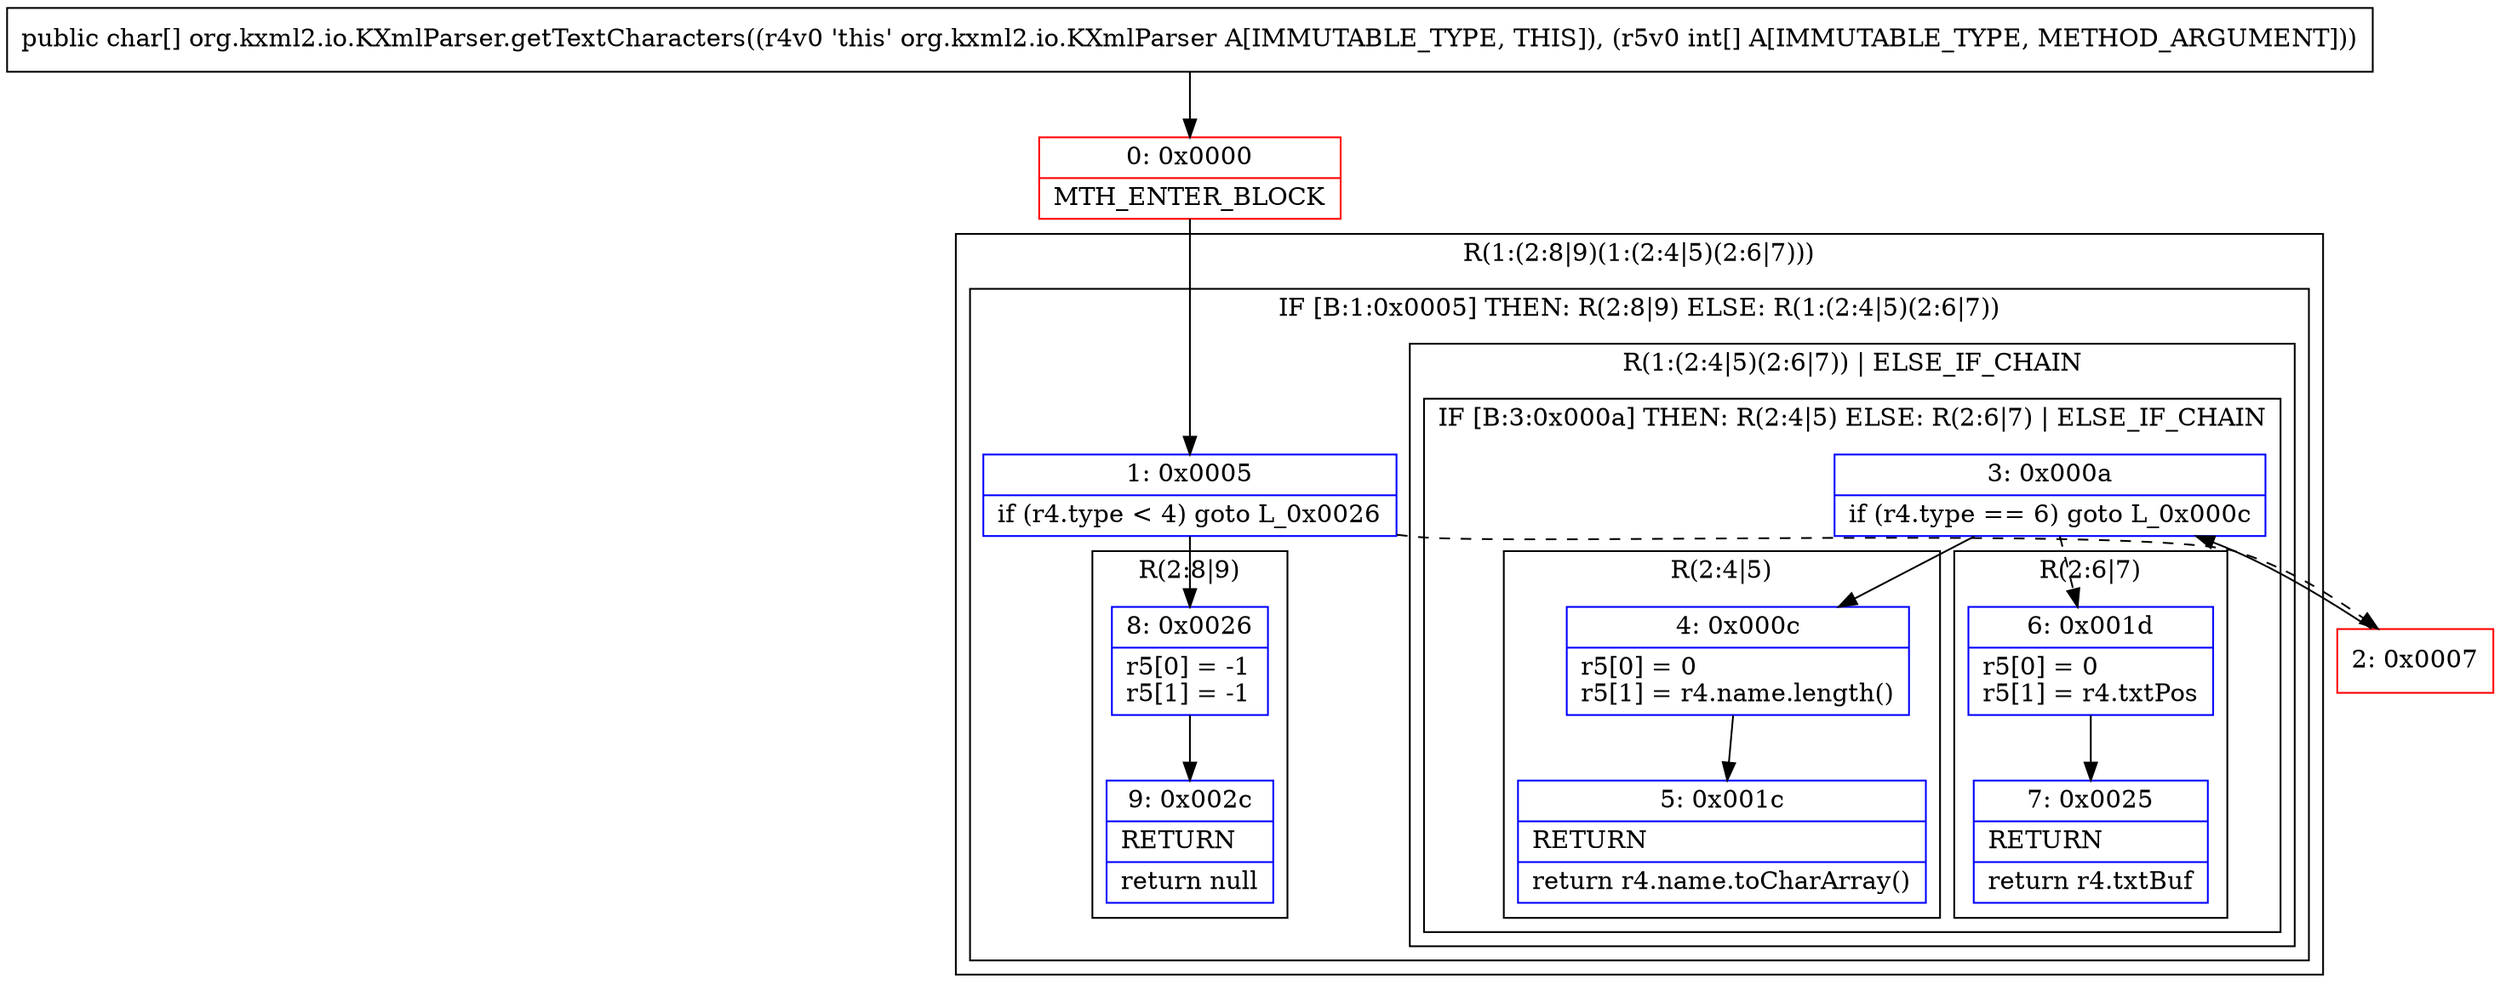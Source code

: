 digraph "CFG fororg.kxml2.io.KXmlParser.getTextCharacters([I)[C" {
subgraph cluster_Region_2140797871 {
label = "R(1:(2:8|9)(1:(2:4|5)(2:6|7)))";
node [shape=record,color=blue];
subgraph cluster_IfRegion_1495759940 {
label = "IF [B:1:0x0005] THEN: R(2:8|9) ELSE: R(1:(2:4|5)(2:6|7))";
node [shape=record,color=blue];
Node_1 [shape=record,label="{1\:\ 0x0005|if (r4.type \< 4) goto L_0x0026\l}"];
subgraph cluster_Region_289638531 {
label = "R(2:8|9)";
node [shape=record,color=blue];
Node_8 [shape=record,label="{8\:\ 0x0026|r5[0] = \-1\lr5[1] = \-1\l}"];
Node_9 [shape=record,label="{9\:\ 0x002c|RETURN\l|return null\l}"];
}
subgraph cluster_Region_311796002 {
label = "R(1:(2:4|5)(2:6|7)) | ELSE_IF_CHAIN\l";
node [shape=record,color=blue];
subgraph cluster_IfRegion_576808028 {
label = "IF [B:3:0x000a] THEN: R(2:4|5) ELSE: R(2:6|7) | ELSE_IF_CHAIN\l";
node [shape=record,color=blue];
Node_3 [shape=record,label="{3\:\ 0x000a|if (r4.type == 6) goto L_0x000c\l}"];
subgraph cluster_Region_1086777608 {
label = "R(2:4|5)";
node [shape=record,color=blue];
Node_4 [shape=record,label="{4\:\ 0x000c|r5[0] = 0\lr5[1] = r4.name.length()\l}"];
Node_5 [shape=record,label="{5\:\ 0x001c|RETURN\l|return r4.name.toCharArray()\l}"];
}
subgraph cluster_Region_1296852483 {
label = "R(2:6|7)";
node [shape=record,color=blue];
Node_6 [shape=record,label="{6\:\ 0x001d|r5[0] = 0\lr5[1] = r4.txtPos\l}"];
Node_7 [shape=record,label="{7\:\ 0x0025|RETURN\l|return r4.txtBuf\l}"];
}
}
}
}
}
Node_0 [shape=record,color=red,label="{0\:\ 0x0000|MTH_ENTER_BLOCK\l}"];
Node_2 [shape=record,color=red,label="{2\:\ 0x0007}"];
MethodNode[shape=record,label="{public char[] org.kxml2.io.KXmlParser.getTextCharacters((r4v0 'this' org.kxml2.io.KXmlParser A[IMMUTABLE_TYPE, THIS]), (r5v0 int[] A[IMMUTABLE_TYPE, METHOD_ARGUMENT])) }"];
MethodNode -> Node_0;
Node_1 -> Node_2[style=dashed];
Node_1 -> Node_8;
Node_8 -> Node_9;
Node_3 -> Node_4;
Node_3 -> Node_6[style=dashed];
Node_4 -> Node_5;
Node_6 -> Node_7;
Node_0 -> Node_1;
Node_2 -> Node_3;
}

